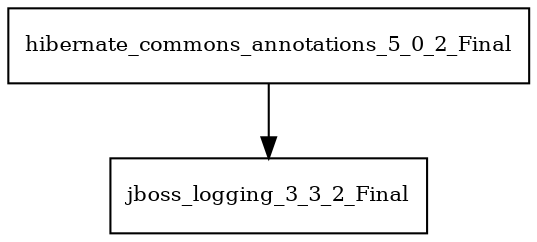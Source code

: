 digraph hibernate_commons_annotations_5_0_2_Final_dependencies {
  node [shape = box, fontsize=10.0];
  hibernate_commons_annotations_5_0_2_Final -> jboss_logging_3_3_2_Final;
}
